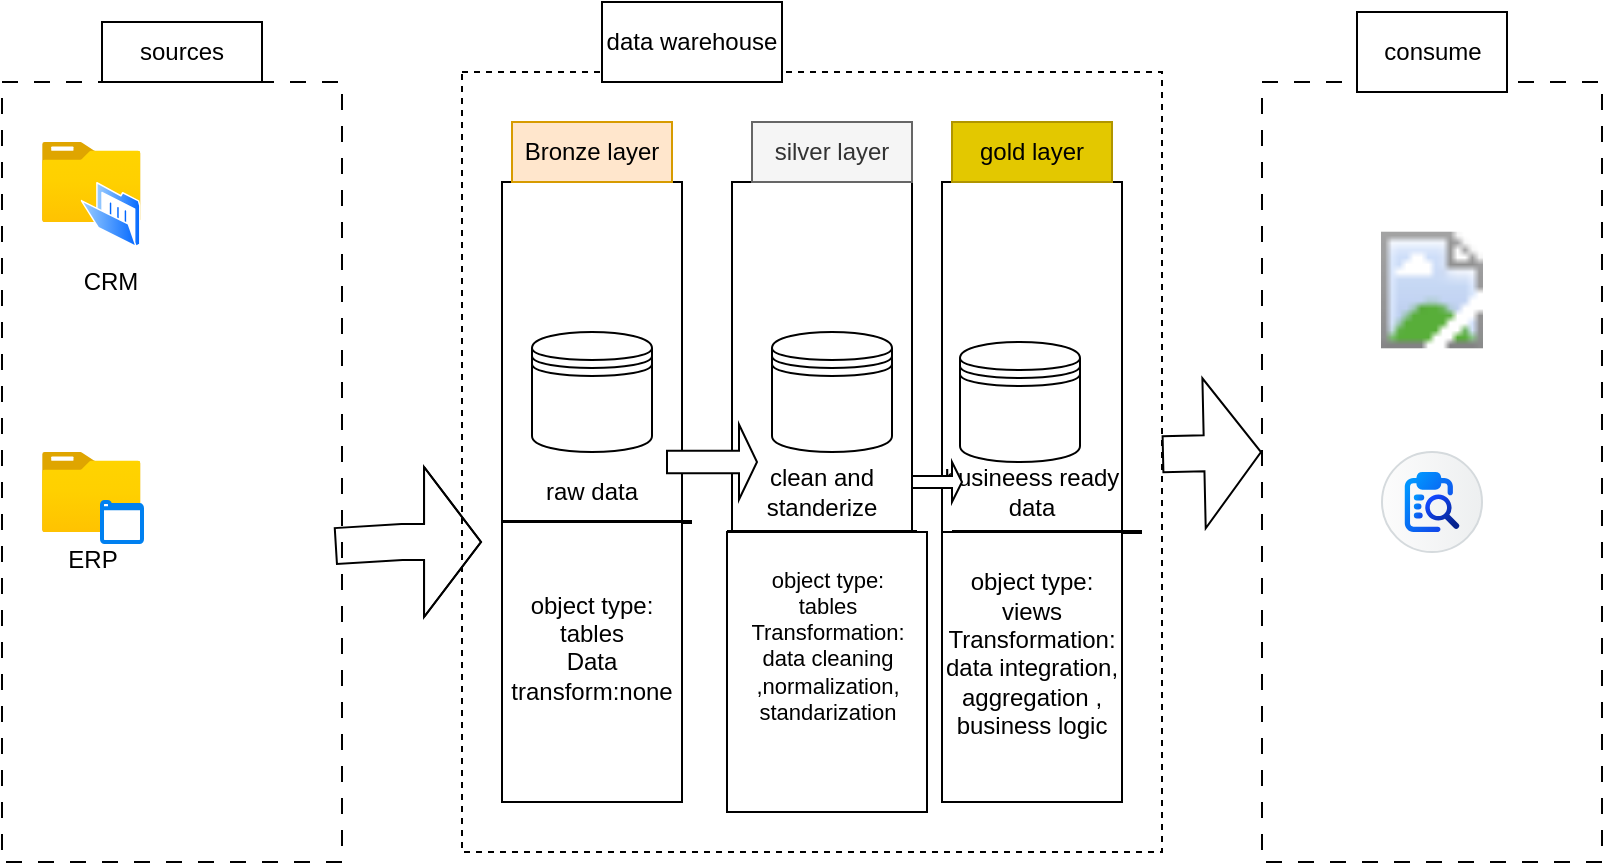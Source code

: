 <mxfile version="27.0.9">
  <diagram name="Page-1" id="hBOmqhF9WVCd--wl-9XU">
    <mxGraphModel dx="1040" dy="632" grid="1" gridSize="10" guides="1" tooltips="1" connect="1" arrows="1" fold="1" page="1" pageScale="1" pageWidth="850" pageHeight="1100" math="0" shadow="0">
      <root>
        <mxCell id="0" />
        <mxCell id="1" parent="0" />
        <mxCell id="EZkI4mYUS2XlYfZ3JzDZ-1" value="" style="rounded=0;whiteSpace=wrap;html=1;dashed=1;dashPattern=8 8;" vertex="1" parent="1">
          <mxGeometry x="70" y="90" width="170" height="390" as="geometry" />
        </mxCell>
        <mxCell id="EZkI4mYUS2XlYfZ3JzDZ-2" value="sources" style="rounded=0;whiteSpace=wrap;html=1;" vertex="1" parent="1">
          <mxGeometry x="120" y="60" width="80" height="30" as="geometry" />
        </mxCell>
        <mxCell id="EZkI4mYUS2XlYfZ3JzDZ-3" value="" style="rounded=0;whiteSpace=wrap;html=1;dashed=1;" vertex="1" parent="1">
          <mxGeometry x="300" y="85" width="350" height="390" as="geometry" />
        </mxCell>
        <mxCell id="EZkI4mYUS2XlYfZ3JzDZ-4" value="" style="rounded=0;whiteSpace=wrap;html=1;dashed=1;dashPattern=8 8;" vertex="1" parent="1">
          <mxGeometry x="700" y="90" width="170" height="390" as="geometry" />
        </mxCell>
        <mxCell id="EZkI4mYUS2XlYfZ3JzDZ-5" value="data warehouse" style="rounded=0;whiteSpace=wrap;html=1;" vertex="1" parent="1">
          <mxGeometry x="370" y="50" width="90" height="40" as="geometry" />
        </mxCell>
        <mxCell id="EZkI4mYUS2XlYfZ3JzDZ-6" value="consume" style="rounded=0;whiteSpace=wrap;html=1;" vertex="1" parent="1">
          <mxGeometry x="747.5" y="55" width="75" height="40" as="geometry" />
        </mxCell>
        <mxCell id="EZkI4mYUS2XlYfZ3JzDZ-7" value="raw data" style="rounded=0;whiteSpace=wrap;html=1;" vertex="1" parent="1">
          <mxGeometry x="320" y="140" width="90" height="310" as="geometry" />
        </mxCell>
        <mxCell id="EZkI4mYUS2XlYfZ3JzDZ-8" value="clean and standerize" style="rounded=0;whiteSpace=wrap;html=1;" vertex="1" parent="1">
          <mxGeometry x="435" y="140" width="90" height="310" as="geometry" />
        </mxCell>
        <mxCell id="EZkI4mYUS2XlYfZ3JzDZ-9" value="busineess ready data" style="rounded=0;whiteSpace=wrap;html=1;" vertex="1" parent="1">
          <mxGeometry x="540" y="140" width="90" height="310" as="geometry" />
        </mxCell>
        <mxCell id="EZkI4mYUS2XlYfZ3JzDZ-10" value="Bronze layer" style="rounded=0;whiteSpace=wrap;html=1;fillColor=#ffe6cc;strokeColor=#d79b00;" vertex="1" parent="1">
          <mxGeometry x="325" y="110" width="80" height="30" as="geometry" />
        </mxCell>
        <mxCell id="EZkI4mYUS2XlYfZ3JzDZ-11" value="silver layer" style="rounded=0;whiteSpace=wrap;html=1;fillColor=#f5f5f5;fontColor=#333333;strokeColor=#666666;" vertex="1" parent="1">
          <mxGeometry x="445" y="110" width="80" height="30" as="geometry" />
        </mxCell>
        <mxCell id="EZkI4mYUS2XlYfZ3JzDZ-13" value="gold layer" style="rounded=0;whiteSpace=wrap;html=1;fillColor=#e3c800;fontColor=#000000;strokeColor=#B09500;" vertex="1" parent="1">
          <mxGeometry x="545" y="110" width="80" height="30" as="geometry" />
        </mxCell>
        <mxCell id="EZkI4mYUS2XlYfZ3JzDZ-14" value="" style="image;aspect=fixed;html=1;points=[];align=center;fontSize=12;image=img/lib/azure2/general/Folder_Blank.svg;" vertex="1" parent="1">
          <mxGeometry x="90" y="120" width="49.29" height="40" as="geometry" />
        </mxCell>
        <mxCell id="EZkI4mYUS2XlYfZ3JzDZ-15" value="CRM" style="image;aspect=fixed;perimeter=ellipsePerimeter;html=1;align=center;shadow=0;dashed=0;spacingTop=3;image=img/lib/active_directory/folder_open.svg;" vertex="1" parent="1">
          <mxGeometry x="109.29" y="140" width="30" height="32.61" as="geometry" />
        </mxCell>
        <mxCell id="EZkI4mYUS2XlYfZ3JzDZ-17" value="ERP" style="image;aspect=fixed;html=1;points=[];align=center;fontSize=12;image=img/lib/azure2/general/Folder_Blank.svg;" vertex="1" parent="1">
          <mxGeometry x="90" y="275" width="49.29" height="40" as="geometry" />
        </mxCell>
        <mxCell id="EZkI4mYUS2XlYfZ3JzDZ-18" value="" style="html=1;verticalLabelPosition=bottom;align=center;labelBackgroundColor=#ffffff;verticalAlign=top;strokeWidth=2;strokeColor=#0080F0;shadow=0;dashed=0;shape=mxgraph.ios7.icons.folder;" vertex="1" parent="1">
          <mxGeometry x="120" y="300" width="20" height="20" as="geometry" />
        </mxCell>
        <mxCell id="EZkI4mYUS2XlYfZ3JzDZ-20" value="" style="shape=datastore;whiteSpace=wrap;html=1;" vertex="1" parent="1">
          <mxGeometry x="335" y="215" width="60" height="60" as="geometry" />
        </mxCell>
        <mxCell id="EZkI4mYUS2XlYfZ3JzDZ-21" value="" style="shape=datastore;whiteSpace=wrap;html=1;" vertex="1" parent="1">
          <mxGeometry x="455" y="215" width="60" height="60" as="geometry" />
        </mxCell>
        <mxCell id="EZkI4mYUS2XlYfZ3JzDZ-22" value="" style="shape=datastore;whiteSpace=wrap;html=1;" vertex="1" parent="1">
          <mxGeometry x="549" y="220" width="60" height="60" as="geometry" />
        </mxCell>
        <mxCell id="EZkI4mYUS2XlYfZ3JzDZ-23" value="" style="shape=singleArrow;whiteSpace=wrap;html=1;" vertex="1" parent="1">
          <mxGeometry x="402.5" y="261.25" width="45" height="37.5" as="geometry" />
        </mxCell>
        <mxCell id="EZkI4mYUS2XlYfZ3JzDZ-25" value="" style="shape=singleArrow;whiteSpace=wrap;html=1;" vertex="1" parent="1">
          <mxGeometry x="525" y="280" width="25" height="20" as="geometry" />
        </mxCell>
        <mxCell id="EZkI4mYUS2XlYfZ3JzDZ-31" value="" style="line;strokeWidth=2;html=1;" vertex="1" parent="1">
          <mxGeometry x="320" y="305" width="95" height="10" as="geometry" />
        </mxCell>
        <mxCell id="EZkI4mYUS2XlYfZ3JzDZ-32" value="" style="line;strokeWidth=2;html=1;" vertex="1" parent="1">
          <mxGeometry x="432.5" y="310" width="95" height="10" as="geometry" />
        </mxCell>
        <mxCell id="EZkI4mYUS2XlYfZ3JzDZ-34" value="" style="line;strokeWidth=2;html=1;" vertex="1" parent="1">
          <mxGeometry x="545" y="310" width="95" height="10" as="geometry" />
        </mxCell>
        <mxCell id="EZkI4mYUS2XlYfZ3JzDZ-36" value="object type: tables&lt;div&gt;Data transform:none&lt;/div&gt;&lt;div&gt;&lt;br&gt;&lt;/div&gt;" style="rounded=0;whiteSpace=wrap;html=1;" vertex="1" parent="1">
          <mxGeometry x="320" y="310" width="90" height="140" as="geometry" />
        </mxCell>
        <mxCell id="EZkI4mYUS2XlYfZ3JzDZ-37" value="object type:&#xa;tables&#xa;Transformation: data cleaning ,normalization,&#xa;standarization&#xa;&#xa;" style="rounded=0;fontSize=11;labelPosition=center;verticalLabelPosition=middle;align=center;verticalAlign=middle;whiteSpace=wrap;" vertex="1" parent="1">
          <mxGeometry x="432.5" y="315" width="100" height="140" as="geometry" />
        </mxCell>
        <mxCell id="EZkI4mYUS2XlYfZ3JzDZ-38" value="object type: views&lt;div&gt;Transformation: data integration,&lt;/div&gt;&lt;div&gt;aggregation ,&lt;/div&gt;&lt;div&gt;business logic&lt;/div&gt;&lt;div&gt;&lt;br&gt;&lt;/div&gt;" style="rounded=0;whiteSpace=wrap;html=1;align=center;verticalAlign=middle;labelPosition=center;verticalLabelPosition=middle;" vertex="1" parent="1">
          <mxGeometry x="540" y="315" width="90" height="135" as="geometry" />
        </mxCell>
        <mxCell id="EZkI4mYUS2XlYfZ3JzDZ-41" value="" style="shape=flexArrow;endArrow=classic;html=1;rounded=0;endWidth=56;endSize=9.16;width=18;" edge="1" parent="1" source="EZkI4mYUS2XlYfZ3JzDZ-3">
          <mxGeometry width="50" height="50" relative="1" as="geometry">
            <mxPoint x="650" y="305" as="sourcePoint" />
            <mxPoint x="700" y="275" as="targetPoint" />
          </mxGeometry>
        </mxCell>
        <mxCell id="EZkI4mYUS2XlYfZ3JzDZ-42" value="" style="image;aspect=fixed;html=1;points=[];align=center;fontSize=12;image=img/lib/azure2/power_platform/PowerBI.svg;" vertex="1" parent="1">
          <mxGeometry x="759.5" y="160" width="51" height="68" as="geometry" />
        </mxCell>
        <mxCell id="EZkI4mYUS2XlYfZ3JzDZ-44" value="" style="shape=mxgraph.sap.icon;labelPosition=center;verticalLabelPosition=bottom;align=center;verticalAlign=top;strokeWidth=1;strokeColor=#D5DADD;fillColor=#EDEFF0;gradientColor=#FCFCFC;gradientDirection=west;aspect=fixed;SAPIcon=SAP_Audit_Log_Service" vertex="1" parent="1">
          <mxGeometry x="760" y="275" width="50" height="50" as="geometry" />
        </mxCell>
        <mxCell id="EZkI4mYUS2XlYfZ3JzDZ-47" value="" style="shape=flexArrow;endArrow=classic;html=1;rounded=0;endWidth=56;endSize=9.16;width=18;exitX=0.979;exitY=0.595;exitDx=0;exitDy=0;exitPerimeter=0;" edge="1" parent="1" source="EZkI4mYUS2XlYfZ3JzDZ-1">
          <mxGeometry width="50" height="50" relative="1" as="geometry">
            <mxPoint x="260" y="321" as="sourcePoint" />
            <mxPoint x="310" y="320" as="targetPoint" />
            <Array as="points">
              <mxPoint x="270" y="320" />
            </Array>
          </mxGeometry>
        </mxCell>
      </root>
    </mxGraphModel>
  </diagram>
</mxfile>
